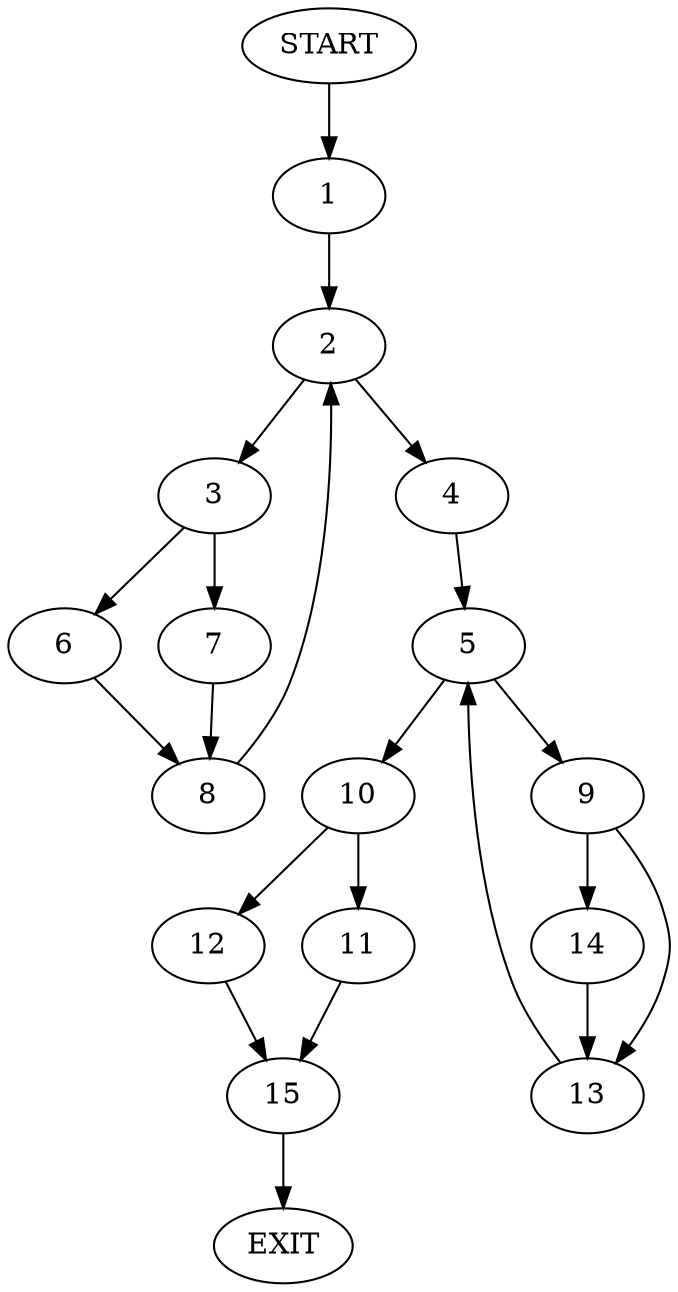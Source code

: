 digraph {
0 [label="START"]
16 [label="EXIT"]
0 -> 1
1 -> 2
2 -> 3
2 -> 4
4 -> 5
3 -> 6
3 -> 7
7 -> 8
6 -> 8
8 -> 2
5 -> 9
5 -> 10
10 -> 11
10 -> 12
9 -> 13
9 -> 14
14 -> 13
13 -> 5
11 -> 15
12 -> 15
15 -> 16
}

